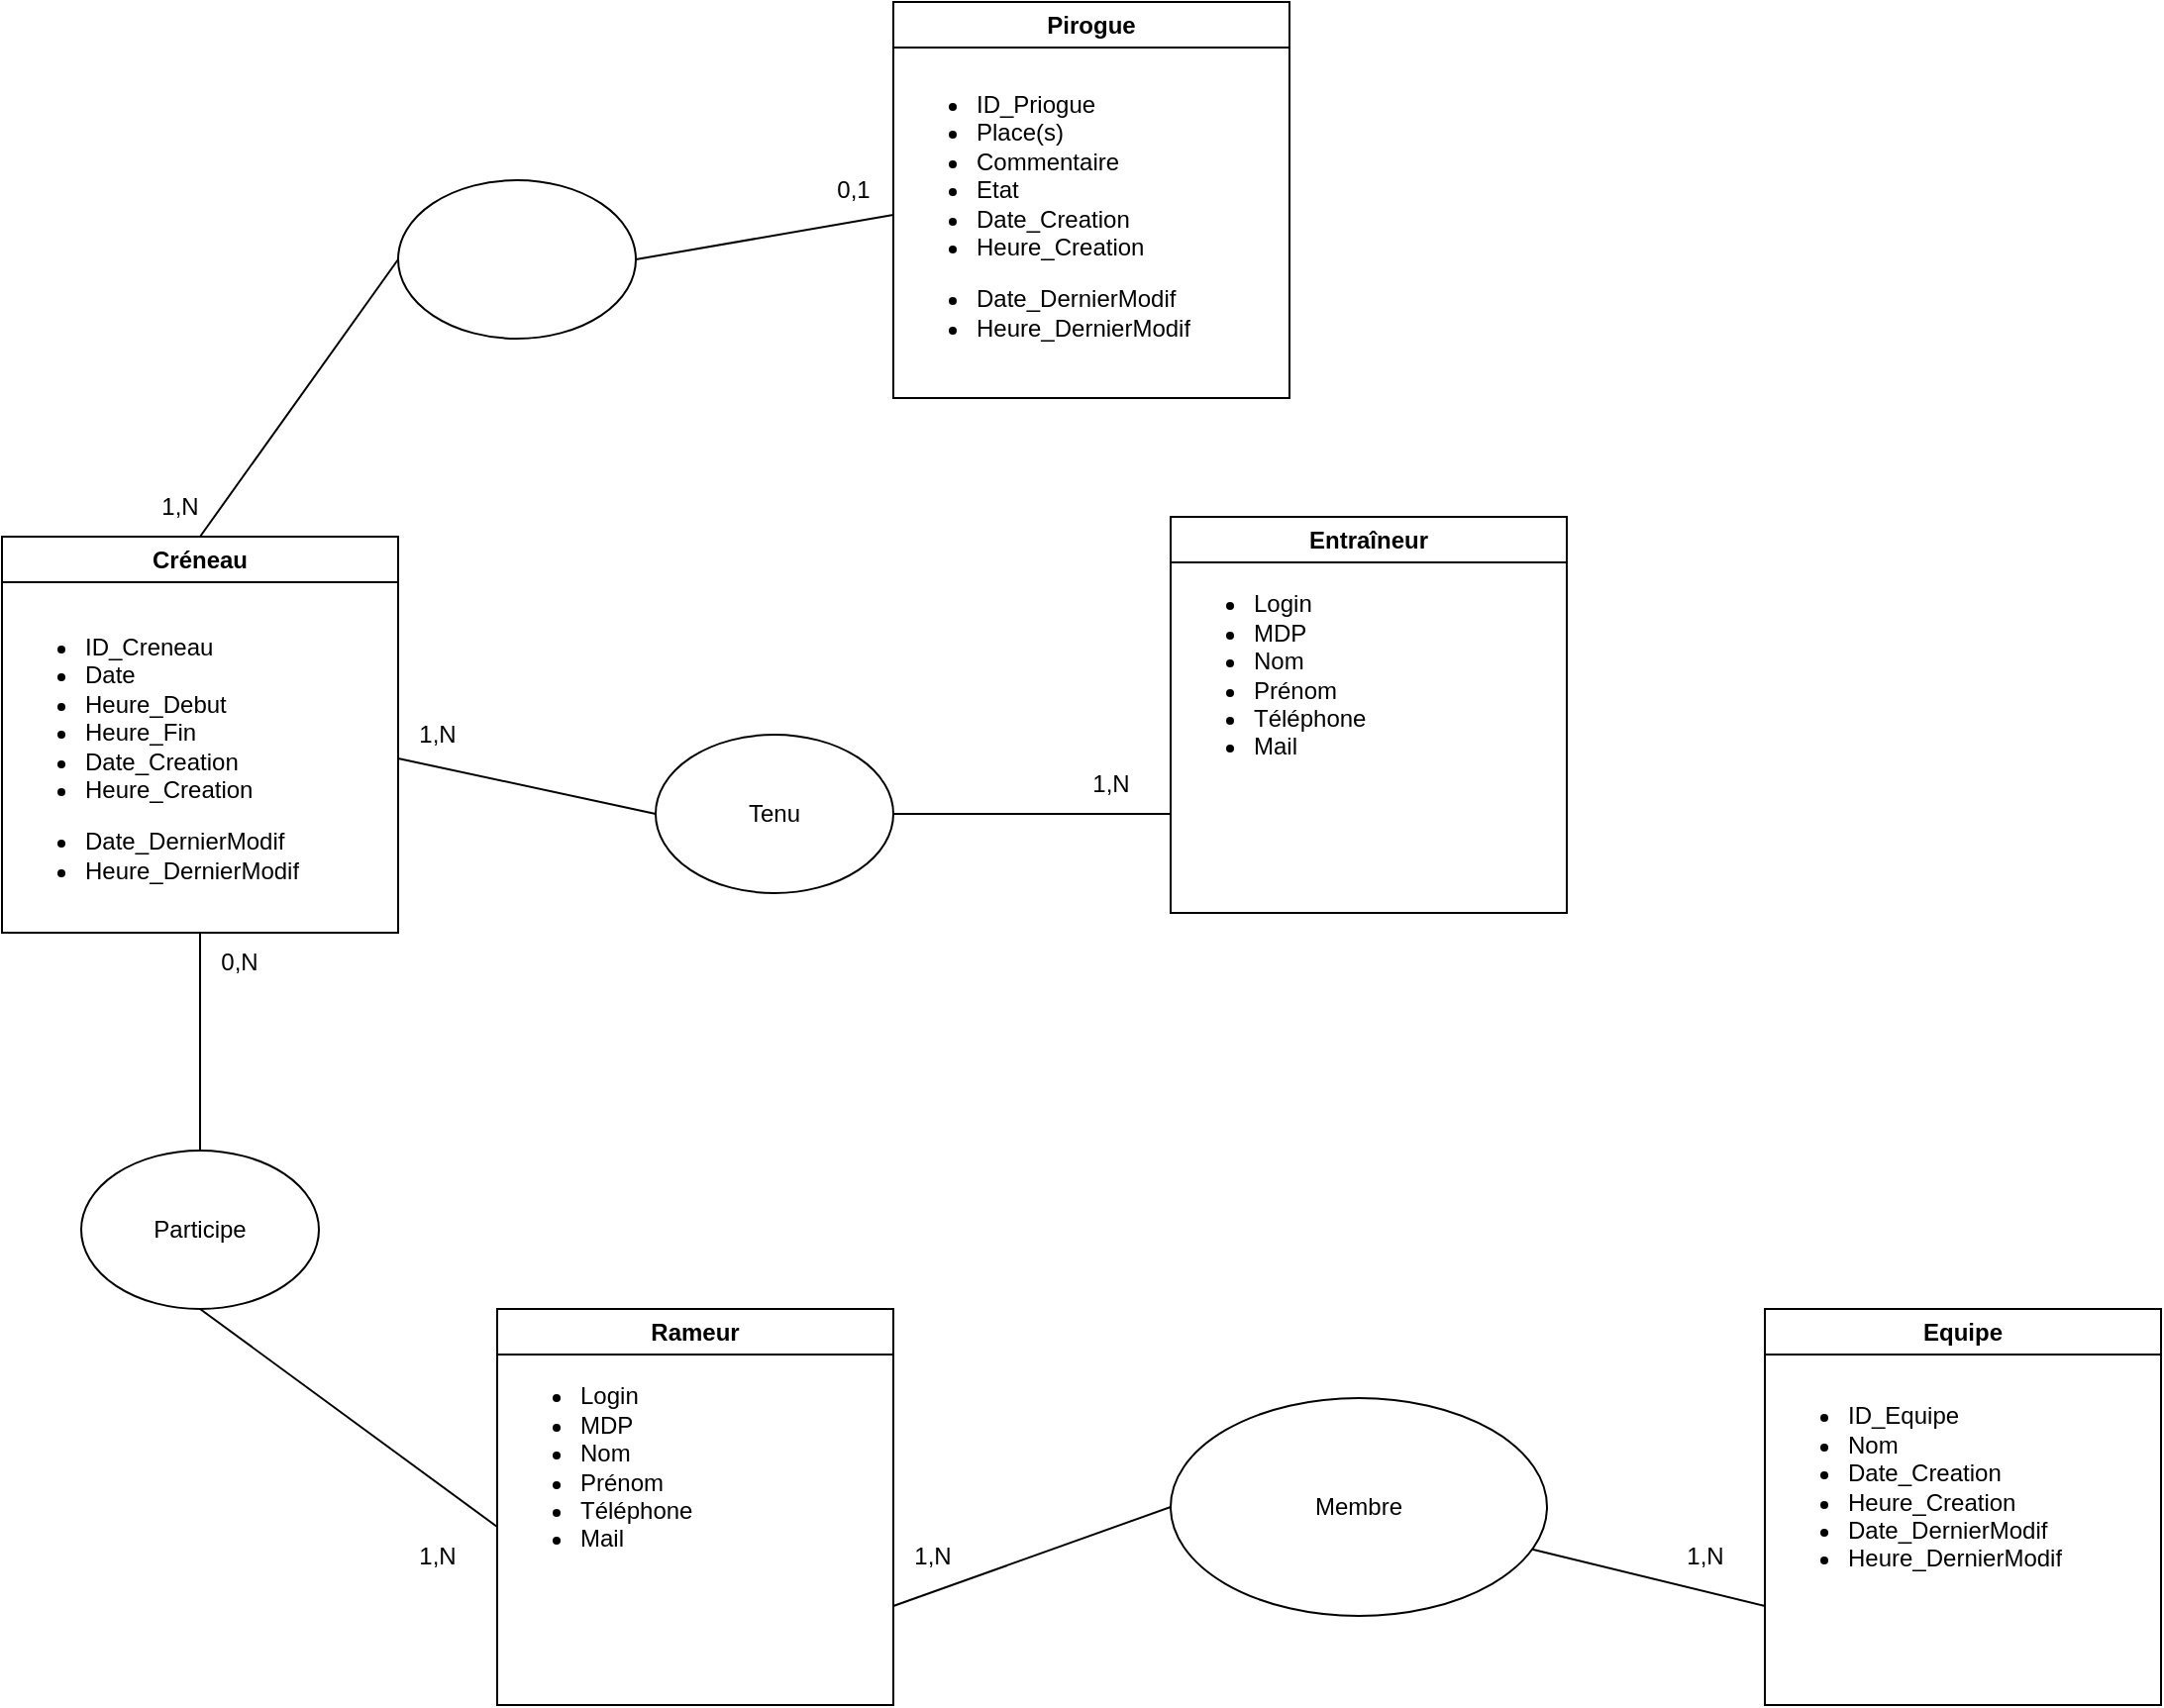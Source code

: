 <mxfile version="22.0.4" type="device">
  <diagram name="Page-1" id="Zhds4qJ5c7Odu2s9Zs-a">
    <mxGraphModel dx="2601" dy="1982" grid="1" gridSize="10" guides="1" tooltips="1" connect="1" arrows="1" fold="1" page="1" pageScale="1" pageWidth="827" pageHeight="1169" math="0" shadow="0">
      <root>
        <mxCell id="0" />
        <mxCell id="1" parent="0" />
        <mxCell id="CvS2M7HtoJCNQKC2x9Xb-1" value="Rameur" style="swimlane;whiteSpace=wrap;html=1;" parent="1" vertex="1">
          <mxGeometry x="100" y="490" width="200" height="200" as="geometry" />
        </mxCell>
        <mxCell id="CvS2M7HtoJCNQKC2x9Xb-6" value="&lt;ul&gt;&lt;li&gt;Login&lt;/li&gt;&lt;li&gt;MDP&lt;/li&gt;&lt;li&gt;Nom&lt;/li&gt;&lt;li&gt;Prénom&lt;/li&gt;&lt;li&gt;Téléphone&lt;/li&gt;&lt;li&gt;Mail&lt;/li&gt;&lt;/ul&gt;" style="text;strokeColor=none;fillColor=none;html=1;whiteSpace=wrap;verticalAlign=middle;overflow=hidden;" parent="CvS2M7HtoJCNQKC2x9Xb-1" vertex="1">
          <mxGeometry y="20" width="200" height="120" as="geometry" />
        </mxCell>
        <mxCell id="CvS2M7HtoJCNQKC2x9Xb-2" value="Entraîneur" style="swimlane;whiteSpace=wrap;html=1;" parent="1" vertex="1">
          <mxGeometry x="440" y="90" width="200" height="200" as="geometry" />
        </mxCell>
        <mxCell id="CvS2M7HtoJCNQKC2x9Xb-7" value="&lt;ul&gt;&lt;li style=&quot;border-color: var(--border-color);&quot;&gt;&lt;span style=&quot;background-color: initial;&quot;&gt;Login&lt;/span&gt;&lt;/li&gt;&lt;li style=&quot;border-color: var(--border-color);&quot;&gt;&lt;span style=&quot;background-color: initial;&quot;&gt;MDP&lt;/span&gt;&lt;/li&gt;&lt;li style=&quot;border-color: var(--border-color);&quot;&gt;&lt;span style=&quot;background-color: initial;&quot;&gt;Nom&lt;/span&gt;&lt;br&gt;&lt;/li&gt;&lt;li&gt;Prénom&lt;/li&gt;&lt;li&gt;Téléphone&lt;/li&gt;&lt;li&gt;Mail&lt;/li&gt;&lt;/ul&gt;" style="text;strokeColor=none;fillColor=none;html=1;whiteSpace=wrap;verticalAlign=middle;overflow=hidden;" parent="CvS2M7HtoJCNQKC2x9Xb-2" vertex="1">
          <mxGeometry y="20" width="200" height="120" as="geometry" />
        </mxCell>
        <mxCell id="CvS2M7HtoJCNQKC2x9Xb-3" value="Créneau" style="swimlane;whiteSpace=wrap;html=1;" parent="1" vertex="1">
          <mxGeometry x="-150" y="100" width="200" height="200" as="geometry" />
        </mxCell>
        <mxCell id="CvS2M7HtoJCNQKC2x9Xb-9" value="&lt;ul&gt;&lt;li style=&quot;border-color: var(--border-color);&quot;&gt;ID_Creneau&lt;/li&gt;&lt;li style=&quot;border-color: var(--border-color);&quot;&gt;Date&lt;/li&gt;&lt;li style=&quot;border-color: var(--border-color);&quot;&gt;Heure_Debut&lt;/li&gt;&lt;li style=&quot;border-color: var(--border-color);&quot;&gt;Heure_Fin&lt;/li&gt;&lt;li style=&quot;border-color: var(--border-color);&quot;&gt;Date_Creation&lt;/li&gt;&lt;li style=&quot;border-color: var(--border-color);&quot;&gt;Heure_Creation&lt;/li&gt;&lt;/ul&gt;&lt;div&gt;&lt;ul style=&quot;border-color: var(--border-color);&quot;&gt;&lt;li style=&quot;border-color: var(--border-color);&quot;&gt;Date_DernierModif&lt;/li&gt;&lt;li style=&quot;border-color: var(--border-color);&quot;&gt;Heure_DernierModif&lt;/li&gt;&lt;/ul&gt;&lt;/div&gt;" style="text;strokeColor=none;fillColor=none;html=1;whiteSpace=wrap;verticalAlign=middle;overflow=hidden;" parent="CvS2M7HtoJCNQKC2x9Xb-3" vertex="1">
          <mxGeometry y="30" width="200" height="164" as="geometry" />
        </mxCell>
        <mxCell id="CvS2M7HtoJCNQKC2x9Xb-4" value="Pirogue" style="swimlane;whiteSpace=wrap;html=1;" parent="1" vertex="1">
          <mxGeometry x="300" y="-170" width="200" height="200" as="geometry" />
        </mxCell>
        <mxCell id="CvS2M7HtoJCNQKC2x9Xb-8" value="&lt;ul&gt;&lt;li style=&quot;border-color: var(--border-color);&quot;&gt;ID_Priogue&lt;/li&gt;&lt;li style=&quot;border-color: var(--border-color);&quot;&gt;Place(s)&lt;/li&gt;&lt;li style=&quot;border-color: var(--border-color);&quot;&gt;Commentaire&lt;/li&gt;&lt;li style=&quot;border-color: var(--border-color);&quot;&gt;Etat&lt;/li&gt;&lt;li style=&quot;border-color: var(--border-color);&quot;&gt;Date_Creation&lt;/li&gt;&lt;li style=&quot;border-color: var(--border-color);&quot;&gt;Heure_Creation&lt;/li&gt;&lt;/ul&gt;&lt;div&gt;&lt;ul style=&quot;border-color: var(--border-color);&quot;&gt;&lt;li style=&quot;border-color: var(--border-color);&quot;&gt;Date_DernierModif&lt;/li&gt;&lt;li style=&quot;border-color: var(--border-color);&quot;&gt;Heure_DernierModif&lt;/li&gt;&lt;/ul&gt;&lt;/div&gt;" style="text;strokeColor=none;fillColor=none;html=1;whiteSpace=wrap;verticalAlign=middle;overflow=hidden;" parent="CvS2M7HtoJCNQKC2x9Xb-4" vertex="1">
          <mxGeometry y="25" width="200" height="165" as="geometry" />
        </mxCell>
        <mxCell id="CvS2M7HtoJCNQKC2x9Xb-5" value="Equipe" style="swimlane;whiteSpace=wrap;html=1;" parent="1" vertex="1">
          <mxGeometry x="740" y="490" width="200" height="200" as="geometry" />
        </mxCell>
        <mxCell id="CvS2M7HtoJCNQKC2x9Xb-10" value="&lt;ul&gt;&lt;li style=&quot;border-color: var(--border-color);&quot;&gt;ID_Equipe&lt;/li&gt;&lt;li style=&quot;border-color: var(--border-color);&quot;&gt;Nom&lt;/li&gt;&lt;li style=&quot;border-color: var(--border-color);&quot;&gt;Date_Creation&lt;/li&gt;&lt;li style=&quot;border-color: var(--border-color);&quot;&gt;Heure_Creation&lt;/li&gt;&lt;li style=&quot;border-color: var(--border-color);&quot;&gt;Date_DernierModif&lt;/li&gt;&lt;li style=&quot;border-color: var(--border-color);&quot;&gt;Heure_DernierModif&lt;/li&gt;&lt;/ul&gt;" style="text;strokeColor=none;fillColor=none;html=1;whiteSpace=wrap;verticalAlign=middle;overflow=hidden;" parent="CvS2M7HtoJCNQKC2x9Xb-5" vertex="1">
          <mxGeometry y="30" width="200" height="120" as="geometry" />
        </mxCell>
        <mxCell id="CvS2M7HtoJCNQKC2x9Xb-11" value="Membre" style="ellipse;whiteSpace=wrap;html=1;" parent="1" vertex="1">
          <mxGeometry x="440" y="535" width="190" height="110" as="geometry" />
        </mxCell>
        <mxCell id="TaAkFJ5V7adSZNvxT8OZ-1" value="1,N" style="text;html=1;strokeColor=none;fillColor=none;align=center;verticalAlign=middle;whiteSpace=wrap;rounded=0;" vertex="1" parent="1">
          <mxGeometry x="290" y="600" width="60" height="30" as="geometry" />
        </mxCell>
        <mxCell id="TaAkFJ5V7adSZNvxT8OZ-2" value="1,N" style="text;html=1;strokeColor=none;fillColor=none;align=center;verticalAlign=middle;whiteSpace=wrap;rounded=0;" vertex="1" parent="1">
          <mxGeometry x="680" y="600" width="60" height="30" as="geometry" />
        </mxCell>
        <mxCell id="TaAkFJ5V7adSZNvxT8OZ-4" value="" style="ellipse;whiteSpace=wrap;html=1;" vertex="1" parent="1">
          <mxGeometry x="50" y="-80" width="120" height="80" as="geometry" />
        </mxCell>
        <mxCell id="TaAkFJ5V7adSZNvxT8OZ-5" value="" style="endArrow=none;html=1;rounded=0;entryX=1;entryY=0.5;entryDx=0;entryDy=0;exitX=0;exitY=0.5;exitDx=0;exitDy=0;" edge="1" parent="1" source="CvS2M7HtoJCNQKC2x9Xb-8" target="TaAkFJ5V7adSZNvxT8OZ-4">
          <mxGeometry width="50" height="50" relative="1" as="geometry">
            <mxPoint x="450" y="190" as="sourcePoint" />
            <mxPoint x="500" y="140" as="targetPoint" />
          </mxGeometry>
        </mxCell>
        <mxCell id="TaAkFJ5V7adSZNvxT8OZ-6" value="" style="endArrow=none;html=1;rounded=0;entryX=0;entryY=1;entryDx=0;entryDy=0;" edge="1" parent="1" source="CvS2M7HtoJCNQKC2x9Xb-11" target="CvS2M7HtoJCNQKC2x9Xb-10">
          <mxGeometry width="50" height="50" relative="1" as="geometry">
            <mxPoint x="450" y="450" as="sourcePoint" />
            <mxPoint x="500" y="400" as="targetPoint" />
          </mxGeometry>
        </mxCell>
        <mxCell id="TaAkFJ5V7adSZNvxT8OZ-7" value="" style="endArrow=none;html=1;rounded=0;entryX=0;entryY=0.5;entryDx=0;entryDy=0;exitX=1;exitY=0.75;exitDx=0;exitDy=0;" edge="1" parent="1" source="CvS2M7HtoJCNQKC2x9Xb-1" target="CvS2M7HtoJCNQKC2x9Xb-11">
          <mxGeometry width="50" height="50" relative="1" as="geometry">
            <mxPoint x="450" y="450" as="sourcePoint" />
            <mxPoint x="500" y="400" as="targetPoint" />
          </mxGeometry>
        </mxCell>
        <mxCell id="TaAkFJ5V7adSZNvxT8OZ-8" value="" style="endArrow=none;html=1;rounded=0;entryX=0;entryY=0.5;entryDx=0;entryDy=0;exitX=0.5;exitY=0;exitDx=0;exitDy=0;" edge="1" parent="1" source="CvS2M7HtoJCNQKC2x9Xb-3" target="TaAkFJ5V7adSZNvxT8OZ-4">
          <mxGeometry width="50" height="50" relative="1" as="geometry">
            <mxPoint x="-130" y="40" as="sourcePoint" />
            <mxPoint x="-10" y="-100" as="targetPoint" />
          </mxGeometry>
        </mxCell>
        <mxCell id="TaAkFJ5V7adSZNvxT8OZ-9" value="1,N" style="text;html=1;strokeColor=none;fillColor=none;align=center;verticalAlign=middle;whiteSpace=wrap;rounded=0;" vertex="1" parent="1">
          <mxGeometry x="-90" y="70" width="60" height="30" as="geometry" />
        </mxCell>
        <mxCell id="TaAkFJ5V7adSZNvxT8OZ-10" value="0,1" style="text;html=1;strokeColor=none;fillColor=none;align=center;verticalAlign=middle;whiteSpace=wrap;rounded=0;" vertex="1" parent="1">
          <mxGeometry x="250" y="-90" width="60" height="30" as="geometry" />
        </mxCell>
        <mxCell id="TaAkFJ5V7adSZNvxT8OZ-11" value="Participe" style="ellipse;whiteSpace=wrap;html=1;" vertex="1" parent="1">
          <mxGeometry x="-110" y="410" width="120" height="80" as="geometry" />
        </mxCell>
        <mxCell id="TaAkFJ5V7adSZNvxT8OZ-12" value="" style="endArrow=none;html=1;rounded=0;entryX=0.5;entryY=1;entryDx=0;entryDy=0;exitX=0.5;exitY=0;exitDx=0;exitDy=0;" edge="1" parent="1" source="TaAkFJ5V7adSZNvxT8OZ-11" target="CvS2M7HtoJCNQKC2x9Xb-3">
          <mxGeometry width="50" height="50" relative="1" as="geometry">
            <mxPoint x="-180" y="440" as="sourcePoint" />
            <mxPoint x="-70" y="330" as="targetPoint" />
          </mxGeometry>
        </mxCell>
        <mxCell id="TaAkFJ5V7adSZNvxT8OZ-13" value="" style="endArrow=none;html=1;rounded=0;entryX=0.5;entryY=1;entryDx=0;entryDy=0;exitX=0;exitY=0.75;exitDx=0;exitDy=0;" edge="1" parent="1" source="CvS2M7HtoJCNQKC2x9Xb-6" target="TaAkFJ5V7adSZNvxT8OZ-11">
          <mxGeometry width="50" height="50" relative="1" as="geometry">
            <mxPoint x="-60" y="670" as="sourcePoint" />
            <mxPoint x="-40" y="550" as="targetPoint" />
          </mxGeometry>
        </mxCell>
        <mxCell id="TaAkFJ5V7adSZNvxT8OZ-14" value="0,N" style="text;html=1;strokeColor=none;fillColor=none;align=center;verticalAlign=middle;whiteSpace=wrap;rounded=0;" vertex="1" parent="1">
          <mxGeometry x="-60" y="300" width="60" height="30" as="geometry" />
        </mxCell>
        <mxCell id="TaAkFJ5V7adSZNvxT8OZ-15" value="1,N" style="text;html=1;strokeColor=none;fillColor=none;align=center;verticalAlign=middle;whiteSpace=wrap;rounded=0;" vertex="1" parent="1">
          <mxGeometry x="40" y="600" width="60" height="30" as="geometry" />
        </mxCell>
        <mxCell id="TaAkFJ5V7adSZNvxT8OZ-16" value="Tenu" style="ellipse;whiteSpace=wrap;html=1;" vertex="1" parent="1">
          <mxGeometry x="180" y="200" width="120" height="80" as="geometry" />
        </mxCell>
        <mxCell id="TaAkFJ5V7adSZNvxT8OZ-17" value="" style="endArrow=none;html=1;rounded=0;exitX=1;exitY=0.5;exitDx=0;exitDy=0;entryX=0;entryY=0.75;entryDx=0;entryDy=0;" edge="1" parent="1" source="TaAkFJ5V7adSZNvxT8OZ-16" target="CvS2M7HtoJCNQKC2x9Xb-2">
          <mxGeometry width="50" height="50" relative="1" as="geometry">
            <mxPoint x="410" y="240" as="sourcePoint" />
            <mxPoint x="460" y="190" as="targetPoint" />
          </mxGeometry>
        </mxCell>
        <mxCell id="TaAkFJ5V7adSZNvxT8OZ-18" value="" style="endArrow=none;html=1;rounded=0;entryX=0;entryY=0.5;entryDx=0;entryDy=0;exitX=1;exitY=0.5;exitDx=0;exitDy=0;" edge="1" parent="1" source="CvS2M7HtoJCNQKC2x9Xb-9" target="TaAkFJ5V7adSZNvxT8OZ-16">
          <mxGeometry width="50" height="50" relative="1" as="geometry">
            <mxPoint x="50" y="220" as="sourcePoint" />
            <mxPoint x="160" y="190" as="targetPoint" />
          </mxGeometry>
        </mxCell>
        <mxCell id="TaAkFJ5V7adSZNvxT8OZ-19" value="1,N" style="text;html=1;strokeColor=none;fillColor=none;align=center;verticalAlign=middle;whiteSpace=wrap;rounded=0;" vertex="1" parent="1">
          <mxGeometry x="380" y="210" width="60" height="30" as="geometry" />
        </mxCell>
        <mxCell id="TaAkFJ5V7adSZNvxT8OZ-21" value="1,N" style="text;html=1;strokeColor=none;fillColor=none;align=center;verticalAlign=middle;whiteSpace=wrap;rounded=0;" vertex="1" parent="1">
          <mxGeometry x="40" y="185" width="60" height="30" as="geometry" />
        </mxCell>
      </root>
    </mxGraphModel>
  </diagram>
</mxfile>
